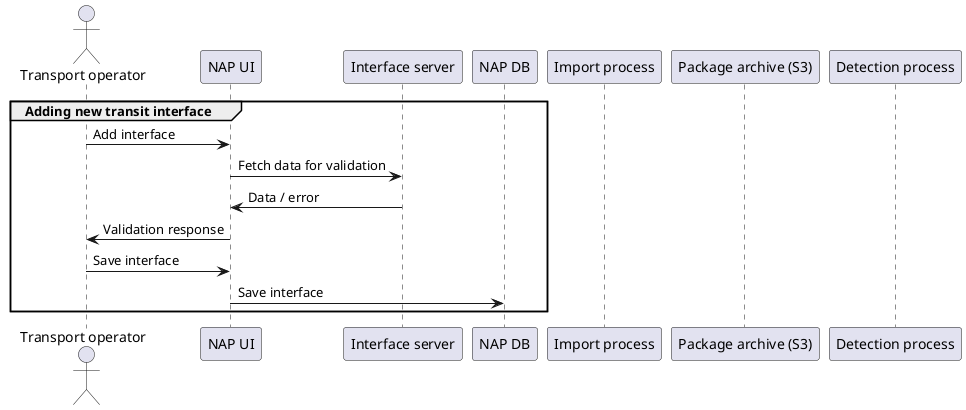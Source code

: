 @startuml

actor "Transport operator" as OPER
participant "NAP UI" as UI
participant "Interface server" as IFACE
participant "NAP DB" as DB
participant "Import process" as IMP
participant "Package archive (S3)" as S3
participant "Detection process" as DEP

group Adding new transit interface
OPER->UI: Add interface
        UI->IFACE: Fetch data for validation
        IFACE->UI: Data / error
                UI->OPER: Validation response

                OPER->UI: Save interface
UI->DB: Save interface
end

@enduml
